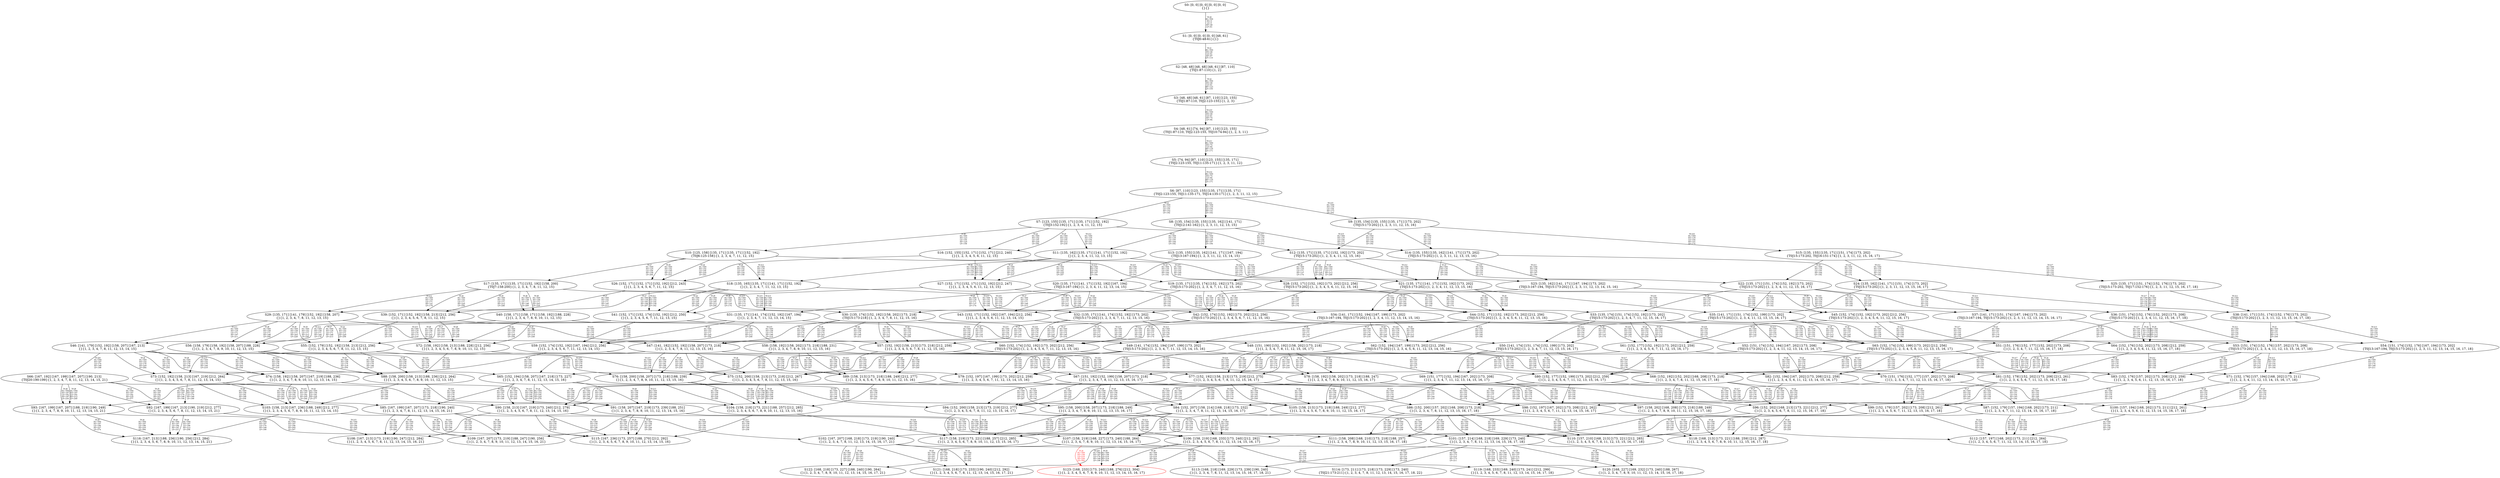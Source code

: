 digraph {
	S0[label="S0: [0, 0] [0, 0] [0, 0] [0, 0] \n{}{}"];
	S1[label="S1: [0, 0] [0, 0] [0, 0] [48, 61] \n{T0J0:48-61}{1}"];
	S2[label="S2: [48, 48] [48, 48] [48, 61] [87, 110] \n{T0J1:87-110}{1, 2}"];
	S3[label="S3: [48, 48] [48, 61] [87, 110] [123, 155] \n{T0J1:87-110, T0J2:123-155}{1, 2, 3}"];
	S4[label="S4: [48, 61] [74, 94] [87, 110] [123, 155] \n{T0J1:87-110, T0J2:123-155, T0J10:74-94}{1, 2, 3, 11}"];
	S5[label="S5: [74, 94] [87, 110] [123, 155] [135, 171] \n{T0J2:123-155, T0J11:135-171}{1, 2, 3, 11, 12}"];
	S6[label="S6: [87, 110] [123, 155] [135, 171] [135, 171] \n{T0J2:123-155, T0J11:135-171, T0J14:135-171}{1, 2, 3, 11, 12, 15}"];
	S7[label="S7: [123, 155] [135, 171] [135, 171] [152, 192] \n{T0J3:152-192}{1, 2, 3, 4, 11, 12, 15}"];
	S8[label="S8: [135, 154] [135, 155] [135, 162] [141, 171] \n{T0J12:141-162}{1, 2, 3, 11, 12, 13, 15}"];
	S9[label="S9: [135, 154] [135, 155] [135, 171] [173, 202] \n{T0J15:173-202}{1, 2, 3, 11, 12, 15, 16}"];
	S10[label="S10: [125, 158] [135, 171] [135, 171] [152, 192] \n{T0J6:125-158}{1, 2, 3, 4, 7, 11, 12, 15}"];
	S11[label="S11: [135, 162] [135, 171] [141, 171] [152, 192] \n{}{1, 2, 3, 4, 11, 12, 13, 15}"];
	S12[label="S12: [135, 171] [135, 171] [152, 192] [173, 202] \n{T0J15:173-202}{1, 2, 3, 4, 11, 12, 15, 16}"];
	S13[label="S13: [135, 155] [135, 162] [141, 171] [167, 194] \n{T0J13:167-194}{1, 2, 3, 11, 12, 13, 14, 15}"];
	S14[label="S14: [135, 155] [135, 162] [141, 171] [173, 202] \n{T0J15:173-202}{1, 2, 3, 11, 12, 13, 15, 16}"];
	S15[label="S15: [135, 155] [135, 171] [151, 174] [173, 202] \n{T0J15:173-202, T0J16:151-174}{1, 2, 3, 11, 12, 15, 16, 17}"];
	S16[label="S16: [152, 155] [152, 171] [152, 171] [212, 240] \n{}{1, 2, 3, 4, 5, 6, 11, 12, 15}"];
	S17[label="S17: [135, 171] [135, 171] [152, 192] [158, 200] \n{T0J7:158-200}{1, 2, 3, 4, 7, 8, 11, 12, 15}"];
	S18[label="S18: [135, 165] [135, 171] [141, 171] [152, 192] \n{}{1, 2, 3, 4, 7, 11, 12, 13, 15}"];
	S19[label="S19: [135, 171] [135, 174] [152, 192] [173, 202] \n{T0J15:173-202}{1, 2, 3, 4, 7, 11, 12, 15, 16}"];
	S20[label="S20: [135, 171] [141, 171] [152, 192] [167, 194] \n{T0J13:167-194}{1, 2, 3, 4, 11, 12, 13, 14, 15}"];
	S21[label="S21: [135, 171] [141, 171] [152, 192] [173, 202] \n{T0J15:173-202}{1, 2, 3, 4, 11, 12, 13, 15, 16}"];
	S22[label="S22: [135, 171] [151, 174] [152, 192] [173, 202] \n{T0J15:173-202}{1, 2, 3, 4, 11, 12, 15, 16, 17}"];
	S23[label="S23: [135, 162] [141, 171] [167, 194] [173, 202] \n{T0J13:167-194, T0J15:173-202}{1, 2, 3, 11, 12, 13, 14, 15, 16}"];
	S24[label="S24: [135, 162] [141, 171] [151, 174] [173, 202] \n{T0J15:173-202}{1, 2, 3, 11, 12, 13, 15, 16, 17}"];
	S25[label="S25: [135, 171] [151, 174] [152, 176] [173, 202] \n{T0J15:173-202, T0J17:152-176}{1, 2, 3, 11, 12, 15, 16, 17, 18}"];
	S26[label="S26: [152, 171] [152, 171] [152, 192] [212, 243] \n{}{1, 2, 3, 4, 5, 6, 7, 11, 12, 15}"];
	S27[label="S27: [152, 171] [152, 171] [152, 192] [212, 247] \n{}{1, 2, 3, 4, 5, 6, 11, 12, 13, 15}"];
	S28[label="S28: [152, 171] [152, 192] [173, 202] [212, 256] \n{T0J15:173-202}{1, 2, 3, 4, 5, 6, 11, 12, 15, 16}"];
	S29[label="S29: [135, 171] [141, 179] [152, 192] [158, 207] \n{}{1, 2, 3, 4, 7, 8, 11, 12, 13, 15}"];
	S30[label="S30: [135, 174] [152, 192] [158, 202] [173, 218] \n{T0J15:173-218}{1, 2, 3, 4, 7, 8, 11, 12, 15, 16}"];
	S31[label="S31: [135, 171] [141, 174] [152, 192] [167, 194] \n{}{1, 2, 3, 4, 7, 11, 12, 13, 14, 15}"];
	S32[label="S32: [135, 171] [141, 174] [152, 192] [173, 202] \n{T0J15:173-202}{1, 2, 3, 4, 7, 11, 12, 13, 15, 16}"];
	S33[label="S33: [135, 174] [151, 174] [152, 192] [173, 202] \n{T0J15:173-202}{1, 2, 3, 4, 7, 11, 12, 15, 16, 17}"];
	S34[label="S34: [141, 171] [152, 194] [167, 199] [173, 202] \n{T0J13:167-194, T0J15:173-202}{1, 2, 3, 4, 11, 12, 13, 14, 15, 16}"];
	S35[label="S35: [141, 171] [151, 174] [152, 199] [173, 202] \n{T0J15:173-202}{1, 2, 3, 4, 11, 12, 13, 15, 16, 17}"];
	S36[label="S36: [151, 174] [152, 176] [152, 202] [173, 208] \n{T0J15:173-202}{1, 2, 3, 4, 11, 12, 15, 16, 17, 18}"];
	S37[label="S37: [141, 171] [151, 174] [167, 194] [173, 202] \n{T0J13:167-194, T0J15:173-202}{1, 2, 3, 11, 12, 13, 14, 15, 16, 17}"];
	S38[label="S38: [141, 171] [151, 174] [152, 176] [173, 202] \n{T0J15:173-202}{1, 2, 3, 11, 12, 13, 15, 16, 17, 18}"];
	S39[label="S39: [152, 171] [152, 192] [158, 213] [212, 256] \n{}{1, 2, 3, 4, 5, 6, 7, 8, 11, 12, 15}"];
	S40[label="S40: [158, 171] [158, 171] [158, 192] [188, 228] \n{}{1, 2, 3, 4, 7, 8, 9, 10, 11, 12, 15}"];
	S41[label="S41: [152, 171] [152, 174] [152, 192] [212, 250] \n{}{1, 2, 3, 4, 5, 6, 7, 11, 12, 13, 15}"];
	S42[label="S42: [152, 174] [152, 192] [173, 202] [212, 256] \n{T0J15:173-202}{1, 2, 3, 4, 5, 6, 7, 11, 12, 15, 16}"];
	S43[label="S43: [152, 171] [152, 192] [167, 194] [212, 256] \n{}{1, 2, 3, 4, 5, 6, 11, 12, 13, 14, 15}"];
	S44[label="S44: [152, 171] [152, 192] [173, 202] [212, 256] \n{T0J15:173-202}{1, 2, 3, 4, 5, 6, 11, 12, 13, 15, 16}"];
	S45[label="S45: [152, 174] [152, 192] [173, 202] [212, 256] \n{T0J15:173-202}{1, 2, 3, 4, 5, 6, 11, 12, 15, 16, 17}"];
	S46[label="S46: [141, 179] [152, 192] [158, 207] [167, 213] \n{}{1, 2, 3, 4, 7, 8, 11, 12, 13, 14, 15}"];
	S47[label="S47: [141, 182] [152, 192] [158, 207] [173, 218] \n{}{1, 2, 3, 4, 7, 8, 11, 12, 13, 15, 16}"];
	S48[label="S48: [151, 190] [152, 192] [158, 202] [173, 218] \n{}{1, 2, 3, 4, 7, 8, 11, 12, 15, 16, 17}"];
	S49[label="S49: [141, 174] [152, 194] [167, 199] [173, 202] \n{T0J15:173-202}{1, 2, 3, 4, 7, 11, 12, 13, 14, 15, 16}"];
	S50[label="S50: [141, 174] [151, 174] [152, 199] [173, 202] \n{T0J15:173-202}{1, 2, 3, 4, 7, 11, 12, 13, 15, 16, 17}"];
	S51[label="S51: [151, 176] [152, 177] [152, 202] [173, 208] \n{}{1, 2, 3, 4, 7, 11, 12, 15, 16, 17, 18}"];
	S52[label="S52: [151, 174] [152, 194] [167, 202] [173, 208] \n{T0J15:173-202}{1, 2, 3, 4, 11, 12, 13, 14, 15, 16, 17}"];
	S53[label="S53: [151, 174] [152, 176] [157, 202] [173, 208] \n{T0J15:173-202}{1, 2, 3, 4, 11, 12, 13, 15, 16, 17, 18}"];
	S54[label="S54: [151, 174] [152, 176] [167, 194] [173, 202] \n{T0J13:167-194, T0J15:173-202}{1, 2, 3, 11, 12, 13, 14, 15, 16, 17, 18}"];
	S55[label="S55: [152, 179] [152, 192] [158, 213] [212, 256] \n{}{1, 2, 3, 4, 5, 6, 7, 8, 11, 12, 13, 15}"];
	S56[label="S56: [158, 179] [158, 192] [158, 207] [188, 228] \n{}{1, 2, 3, 4, 7, 8, 9, 10, 11, 12, 13, 15}"];
	S57[label="S57: [152, 192] [158, 213] [173, 218] [212, 259] \n{}{1, 2, 3, 4, 5, 6, 7, 8, 11, 12, 15, 16}"];
	S58[label="S58: [158, 192] [158, 202] [173, 218] [188, 231] \n{}{1, 2, 3, 4, 7, 8, 9, 10, 11, 12, 15, 16}"];
	S59[label="S59: [152, 174] [152, 192] [167, 194] [212, 256] \n{}{1, 2, 3, 4, 5, 6, 7, 11, 12, 13, 14, 15}"];
	S60[label="S60: [152, 174] [152, 192] [173, 202] [212, 256] \n{T0J15:173-202}{1, 2, 3, 4, 5, 6, 7, 11, 12, 13, 15, 16}"];
	S61[label="S61: [152, 177] [152, 192] [173, 202] [212, 259] \n{}{1, 2, 3, 4, 5, 6, 7, 11, 12, 15, 16, 17}"];
	S62[label="S62: [152, 194] [167, 199] [173, 202] [212, 256] \n{T0J15:173-202}{1, 2, 3, 4, 5, 6, 11, 12, 13, 14, 15, 16}"];
	S63[label="S63: [152, 174] [152, 199] [173, 202] [212, 256] \n{T0J15:173-202}{1, 2, 3, 4, 5, 6, 11, 12, 13, 15, 16, 17}"];
	S64[label="S64: [152, 176] [152, 202] [173, 208] [212, 259] \n{}{1, 2, 3, 4, 5, 6, 11, 12, 15, 16, 17, 18}"];
	S65[label="S65: [152, 194] [158, 207] [167, 218] [173, 227] \n{}{1, 2, 3, 4, 7, 8, 11, 12, 13, 14, 15, 16}"];
	S66[label="S66: [167, 192] [167, 199] [167, 207] [190, 213] \n{T0J20:190-199}{1, 2, 3, 4, 7, 8, 11, 12, 13, 14, 15, 21}"];
	S67[label="S67: [151, 192] [152, 199] [158, 207] [173, 218] \n{}{1, 2, 3, 4, 7, 8, 11, 12, 13, 15, 16, 17}"];
	S68[label="S68: [152, 192] [152, 202] [168, 208] [173, 218] \n{}{1, 2, 3, 4, 7, 8, 11, 12, 15, 16, 17, 18}"];
	S69[label="S69: [151, 177] [152, 194] [167, 202] [173, 208] \n{}{1, 2, 3, 4, 7, 11, 12, 13, 14, 15, 16, 17}"];
	S70[label="S70: [151, 176] [152, 177] [157, 202] [173, 208] \n{}{1, 2, 3, 4, 7, 11, 12, 13, 15, 16, 17, 18}"];
	S71[label="S71: [152, 176] [157, 194] [168, 202] [173, 211] \n{}{1, 2, 3, 4, 11, 12, 13, 14, 15, 16, 17, 18}"];
	S72[label="S72: [158, 192] [158, 213] [188, 228] [212, 256] \n{}{1, 2, 3, 4, 5, 6, 7, 8, 9, 10, 11, 12, 15}"];
	S73[label="S73: [152, 192] [158, 213] [167, 219] [212, 264] \n{}{1, 2, 3, 4, 5, 6, 7, 8, 11, 12, 13, 14, 15}"];
	S74[label="S74: [158, 192] [158, 207] [167, 219] [188, 236] \n{}{1, 2, 3, 4, 7, 8, 9, 10, 11, 12, 13, 14, 15}"];
	S75[label="S75: [152, 200] [158, 213] [173, 218] [212, 267] \n{}{1, 2, 3, 4, 5, 6, 7, 8, 11, 12, 13, 15, 16}"];
	S76[label="S76: [158, 200] [158, 207] [173, 218] [188, 239] \n{}{1, 2, 3, 4, 7, 8, 9, 10, 11, 12, 13, 15, 16}"];
	S77[label="S77: [152, 192] [158, 213] [173, 219] [212, 275] \n{}{1, 2, 3, 4, 5, 6, 7, 8, 11, 12, 15, 16, 17}"];
	S78[label="S78: [158, 192] [158, 202] [173, 218] [188, 247] \n{}{1, 2, 3, 4, 7, 8, 9, 10, 11, 12, 15, 16, 17}"];
	S79[label="S79: [152, 197] [167, 199] [173, 202] [212, 259] \n{}{1, 2, 3, 4, 5, 6, 7, 11, 12, 13, 14, 15, 16}"];
	S80[label="S80: [152, 177] [152, 199] [173, 202] [212, 259] \n{}{1, 2, 3, 4, 5, 6, 7, 11, 12, 13, 15, 16, 17}"];
	S81[label="S81: [152, 179] [152, 202] [173, 208] [212, 261] \n{}{1, 2, 3, 4, 5, 6, 7, 11, 12, 15, 16, 17, 18}"];
	S82[label="S82: [152, 194] [167, 202] [173, 208] [212, 259] \n{}{1, 2, 3, 4, 5, 6, 11, 12, 13, 14, 15, 16, 17}"];
	S83[label="S83: [152, 176] [157, 202] [173, 208] [212, 259] \n{}{1, 2, 3, 4, 5, 6, 11, 12, 13, 15, 16, 17, 18}"];
	S84[label="S84: [152, 207] [158, 214] [168, 218] [173, 232] \n{}{1, 2, 3, 4, 7, 8, 11, 12, 13, 14, 15, 16, 17}"];
	S85[label="S85: [167, 199] [167, 207] [173, 218] [190, 240] \n{}{1, 2, 3, 4, 7, 8, 11, 12, 13, 14, 15, 16, 21}"];
	S86[label="S86: [152, 200] [157, 202] [168, 208] [173, 218] \n{}{1, 2, 3, 4, 7, 8, 11, 12, 13, 15, 16, 17, 18}"];
	S87[label="S87: [152, 179] [157, 194] [168, 202] [173, 211] \n{}{1, 2, 3, 4, 7, 11, 12, 13, 14, 15, 16, 17, 18}"];
	S88[label="S88: [158, 200] [158, 213] [188, 236] [212, 264] \n{}{1, 2, 3, 4, 5, 6, 7, 8, 9, 10, 11, 12, 13, 15}"];
	S89[label="S89: [158, 213] [173, 218] [188, 249] [212, 277] \n{}{1, 2, 3, 4, 5, 6, 7, 8, 9, 10, 11, 12, 15, 16}"];
	S90[label="S90: [158, 213] [167, 219] [173, 240] [212, 279] \n{}{1, 2, 3, 4, 5, 6, 7, 8, 11, 12, 13, 14, 15, 16}"];
	S91[label="S91: [158, 207] [167, 219] [173, 239] [188, 251] \n{}{1, 2, 3, 4, 7, 8, 9, 10, 11, 12, 13, 14, 15, 16}"];
	S92[label="S92: [167, 199] [167, 213] [190, 219] [212, 277] \n{}{1, 2, 3, 4, 5, 6, 7, 8, 11, 12, 13, 14, 15, 21}"];
	S93[label="S93: [167, 199] [167, 207] [188, 219] [190, 249] \n{}{1, 2, 3, 4, 7, 8, 9, 10, 11, 12, 13, 14, 15, 21}"];
	S94[label="S94: [152, 200] [158, 213] [173, 219] [212, 277] \n{}{1, 2, 3, 4, 5, 6, 7, 8, 11, 12, 13, 15, 16, 17}"];
	S95[label="S95: [158, 200] [158, 207] [173, 218] [188, 249] \n{}{1, 2, 3, 4, 7, 8, 9, 10, 11, 12, 13, 15, 16, 17}"];
	S96[label="S96: [152, 202] [168, 213] [173, 221] [212, 277] \n{}{1, 2, 3, 4, 5, 6, 7, 8, 11, 12, 15, 16, 17, 18}"];
	S97[label="S97: [158, 202] [168, 208] [173, 218] [188, 249] \n{}{1, 2, 3, 4, 7, 8, 9, 10, 11, 12, 15, 16, 17, 18}"];
	S98[label="S98: [152, 197] [167, 202] [173, 208] [212, 262] \n{}{1, 2, 3, 4, 5, 6, 7, 11, 12, 13, 14, 15, 16, 17}"];
	S99[label="S99: [152, 179] [157, 202] [173, 208] [212, 261] \n{}{1, 2, 3, 4, 5, 6, 7, 11, 12, 13, 15, 16, 17, 18}"];
	S100[label="S100: [157, 194] [168, 202] [173, 211] [212, 261] \n{}{1, 2, 3, 4, 5, 6, 11, 12, 13, 14, 15, 16, 17, 18}"];
	S101[label="S101: [157, 214] [168, 218] [169, 229] [173, 240] \n{}{1, 2, 3, 4, 7, 8, 11, 12, 13, 14, 15, 16, 17, 18}"];
	S102[label="S102: [167, 207] [168, 218] [173, 219] [190, 240] \n{}{1, 2, 3, 4, 7, 8, 11, 12, 13, 14, 15, 16, 17, 21}"];
	S103[label="S103: [158, 213] [167, 236] [188, 249] [212, 277] \n{}{1, 2, 3, 4, 5, 6, 7, 8, 9, 10, 11, 12, 13, 14, 15}"];
	S104[label="S104: [158, 218] [173, 221] [188, 257] [212, 285] \n{}{1, 2, 3, 4, 5, 6, 7, 8, 9, 10, 11, 12, 13, 15, 16}"];
	S105[label="S105: [158, 213] [173, 219] [188, 249] [212, 277] \n{}{1, 2, 3, 4, 5, 6, 7, 8, 9, 10, 11, 12, 15, 16, 17}"];
	S106[label="S106: [158, 219] [168, 233] [173, 240] [212, 292] \n{}{1, 2, 3, 4, 5, 6, 7, 8, 11, 12, 13, 14, 15, 16, 17}"];
	S107[label="S107: [158, 219] [168, 227] [173, 240] [188, 264] \n{}{1, 2, 3, 4, 7, 8, 9, 10, 11, 12, 13, 14, 15, 16, 17}"];
	S108[label="S108: [167, 213] [173, 219] [190, 247] [212, 284] \n{}{1, 2, 3, 4, 5, 6, 7, 8, 11, 12, 13, 14, 15, 16, 21}"];
	S109[label="S109: [167, 207] [173, 219] [188, 247] [190, 256] \n{}{1, 2, 3, 4, 7, 8, 9, 10, 11, 12, 13, 14, 15, 16, 21}"];
	S110[label="S110: [157, 210] [168, 213] [173, 221] [212, 285] \n{}{1, 2, 3, 4, 5, 6, 7, 8, 11, 12, 13, 15, 16, 17, 18}"];
	S111[label="S111: [158, 208] [168, 210] [173, 218] [188, 257] \n{}{1, 2, 3, 4, 7, 8, 9, 10, 11, 12, 13, 15, 16, 17, 18}"];
	S112[label="S112: [157, 197] [168, 202] [173, 211] [212, 264] \n{}{1, 2, 3, 4, 5, 6, 7, 11, 12, 13, 14, 15, 16, 17, 18}"];
	S113[label="S113: [168, 218] [169, 229] [173, 239] [190, 240] \n{}{1, 2, 3, 4, 7, 8, 11, 12, 13, 14, 15, 16, 17, 18, 21}"];
	S114[label="S114: [173, 211] [173, 218] [173, 229] [173, 240] \n{T0J21:173-211}{1, 2, 3, 4, 7, 8, 11, 12, 13, 14, 15, 16, 17, 18, 22}"];
	S115[label="S115: [167, 236] [173, 257] [188, 270] [212, 292] \n{}{1, 2, 3, 4, 5, 6, 7, 8, 9, 10, 11, 12, 13, 14, 15, 16}"];
	S116[label="S116: [167, 213] [188, 236] [190, 256] [212, 284] \n{}{1, 2, 3, 4, 5, 6, 7, 8, 9, 10, 11, 12, 13, 14, 15, 21}"];
	S117[label="S117: [158, 219] [173, 221] [188, 257] [212, 285] \n{}{1, 2, 3, 4, 5, 6, 7, 8, 9, 10, 11, 12, 13, 15, 16, 17}"];
	S118[label="S118: [168, 213] [173, 221] [188, 259] [212, 287] \n{}{1, 2, 3, 4, 5, 6, 7, 8, 9, 10, 11, 12, 15, 16, 17, 18}"];
	S119[label="S119: [168, 233] [169, 240] [173, 241] [212, 299] \n{}{1, 2, 3, 4, 5, 6, 7, 8, 11, 12, 13, 14, 15, 16, 17, 18}"];
	S120[label="S120: [168, 227] [169, 232] [173, 240] [188, 267] \n{}{1, 2, 3, 4, 7, 8, 9, 10, 11, 12, 13, 14, 15, 16, 17, 18}"];
	S121[label="S121: [168, 218] [173, 233] [190, 240] [212, 292] \n{}{1, 2, 3, 4, 5, 6, 7, 8, 11, 12, 13, 14, 15, 16, 17, 21}"];
	S122[label="S122: [168, 218] [173, 227] [188, 240] [190, 264] \n{}{1, 2, 3, 4, 7, 8, 9, 10, 11, 12, 13, 14, 15, 16, 17, 21}"];
	S123[label="S123: [168, 233] [173, 240] [188, 276] [212, 304] \n{}{1, 2, 3, 4, 5, 6, 7, 8, 9, 10, 11, 12, 13, 14, 15, 16, 17}"];
	S0 -> S1[label="T0 J0\nDL=300\nES=0\nLS=0\nEF=48\nLF=61",fontsize=8];
	S1 -> S2[label="T0 J1\nDL=300\nES=48\nLS=61\nEF=87\nLF=110",fontsize=8];
	S2 -> S3[label="T0 J2\nDL=300\nES=48\nLS=61\nEF=123\nLF=155",fontsize=8];
	S3 -> S4[label="T0 J10\nDL=300\nES=48\nLS=61\nEF=74\nLF=94",fontsize=8];
	S4 -> S5[label="T0 J11\nDL=300\nES=74\nLS=94\nEF=135\nLF=171",fontsize=8];
	S5 -> S6[label="T0 J14\nDL=300\nES=74\nLS=94\nEF=135\nLF=171",fontsize=8];
	S6 -> S7[label="T0 J3\nDL=300\nES=123\nLS=155\nEF=152\nLF=192",fontsize=8];
	S6 -> S8[label="T0 J12\nDL=300\nES=135\nLS=154\nEF=141\nLF=162",fontsize=8];
	S6 -> S9[label="T0 J15\nDL=300\nES=135\nLS=154\nEF=173\nLF=202",fontsize=8];
	S7 -> S16[label="T0 J4\nDL=300\nES=152\nLS=155\nEF=220\nLF=240",fontsize=8];
	S7 -> S16[label="T0 J5\nDL=300\nES=152\nLS=155\nEF=212\nLF=230",fontsize=8];
	S7 -> S10[label="T0 J6\nDL=300\nES=123\nLS=155\nEF=125\nLF=158",fontsize=8];
	S7 -> S11[label="T0 J12\nDL=300\nES=135\nLS=154\nEF=141\nLF=162",fontsize=8];
	S7 -> S12[label="T0 J15\nDL=300\nES=135\nLS=154\nEF=173\nLF=202",fontsize=8];
	S8 -> S11[label="T0 J3\nDL=300\nES=135\nLS=155\nEF=164\nLF=192",fontsize=8];
	S8 -> S13[label="T0 J13\nDL=300\nES=135\nLS=154\nEF=167\nLF=194",fontsize=8];
	S8 -> S14[label="T0 J15\nDL=300\nES=135\nLS=154\nEF=173\nLF=202",fontsize=8];
	S9 -> S12[label="T0 J3\nDL=300\nES=135\nLS=155\nEF=164\nLF=192",fontsize=8];
	S9 -> S14[label="T0 J12\nDL=300\nES=135\nLS=154\nEF=141\nLF=162",fontsize=8];
	S9 -> S15[label="T0 J16\nDL=300\nES=135\nLS=154\nEF=151\nLF=174",fontsize=8];
	S10 -> S26[label="T0 J4\nDL=300\nES=152\nLS=158\nEF=220\nLF=243",fontsize=8];
	S10 -> S26[label="T0 J5\nDL=300\nES=152\nLS=158\nEF=212\nLF=233",fontsize=8];
	S10 -> S17[label="T0 J7\nDL=300\nES=125\nLS=158\nEF=158\nLF=200",fontsize=8];
	S10 -> S18[label="T0 J12\nDL=300\nES=135\nLS=154\nEF=141\nLF=162",fontsize=8];
	S10 -> S19[label="T0 J15\nDL=300\nES=135\nLS=154\nEF=173\nLF=202",fontsize=8];
	S11 -> S27[label="T0 J4\nDL=300\nES=152\nLS=162\nEF=220\nLF=247",fontsize=8];
	S11 -> S27[label="T0 J5\nDL=300\nES=152\nLS=162\nEF=212\nLF=237",fontsize=8];
	S11 -> S18[label="T0 J6\nDL=300\nES=135\nLS=162\nEF=137\nLF=165",fontsize=8];
	S11 -> S20[label="T0 J13\nDL=300\nES=135\nLS=154\nEF=167\nLF=194",fontsize=8];
	S11 -> S21[label="T0 J15\nDL=300\nES=135\nLS=154\nEF=173\nLF=202",fontsize=8];
	S12 -> S28[label="T0 J4\nDL=300\nES=152\nLS=171\nEF=220\nLF=256",fontsize=8];
	S12 -> S28[label="T0 J5\nDL=300\nES=152\nLS=171\nEF=212\nLF=246",fontsize=8];
	S12 -> S19[label="T0 J6\nDL=300\nES=135\nLS=171\nEF=137\nLF=174",fontsize=8];
	S12 -> S21[label="T0 J12\nDL=300\nES=135\nLS=154\nEF=141\nLF=162",fontsize=8];
	S12 -> S22[label="T0 J16\nDL=300\nES=135\nLS=154\nEF=151\nLF=174",fontsize=8];
	S13 -> S20[label="T0 J3\nDL=300\nES=135\nLS=155\nEF=164\nLF=192",fontsize=8];
	S13 -> S23[label="T0 J15\nDL=300\nES=135\nLS=154\nEF=173\nLF=202",fontsize=8];
	S14 -> S21[label="T0 J3\nDL=300\nES=135\nLS=155\nEF=164\nLF=192",fontsize=8];
	S14 -> S23[label="T0 J13\nDL=300\nES=135\nLS=154\nEF=167\nLF=194",fontsize=8];
	S14 -> S24[label="T0 J16\nDL=300\nES=135\nLS=154\nEF=151\nLF=174",fontsize=8];
	S15 -> S22[label="T0 J3\nDL=300\nES=135\nLS=155\nEF=164\nLF=192",fontsize=8];
	S15 -> S24[label="T0 J12\nDL=300\nES=135\nLS=154\nEF=141\nLF=162",fontsize=8];
	S15 -> S25[label="T0 J17\nDL=300\nES=135\nLS=154\nEF=152\nLF=176",fontsize=8];
	S16 -> S26[label="T0 J6\nDL=300\nES=152\nLS=155\nEF=154\nLF=158",fontsize=8];
	S16 -> S27[label="T0 J12\nDL=300\nES=152\nLS=154\nEF=158\nLF=162",fontsize=8];
	S16 -> S28[label="T0 J15\nDL=300\nES=152\nLS=154\nEF=190\nLF=202",fontsize=8];
	S17 -> S39[label="T0 J4\nDL=300\nES=152\nLS=171\nEF=220\nLF=256",fontsize=8];
	S17 -> S39[label="T0 J5\nDL=300\nES=152\nLS=171\nEF=212\nLF=246",fontsize=8];
	S17 -> S40[label="T0 J8\nDL=300\nES=158\nLS=171\nEF=188\nLF=209",fontsize=8];
	S17 -> S40[label="T0 J9\nDL=300\nES=158\nLS=171\nEF=203\nLF=228",fontsize=8];
	S17 -> S29[label="T0 J12\nDL=300\nES=135\nLS=171\nEF=141\nLF=179",fontsize=8];
	S17 -> S30[label="T0 J15\nDL=300\nES=135\nLS=170\nEF=173\nLF=218",fontsize=8];
	S18 -> S41[label="T0 J4\nDL=300\nES=152\nLS=165\nEF=220\nLF=250",fontsize=8];
	S18 -> S41[label="T0 J5\nDL=300\nES=152\nLS=165\nEF=212\nLF=240",fontsize=8];
	S18 -> S29[label="T0 J7\nDL=300\nES=135\nLS=165\nEF=168\nLF=207",fontsize=8];
	S18 -> S31[label="T0 J13\nDL=300\nES=135\nLS=154\nEF=167\nLF=194",fontsize=8];
	S18 -> S32[label="T0 J15\nDL=300\nES=135\nLS=154\nEF=173\nLF=202",fontsize=8];
	S19 -> S42[label="T0 J4\nDL=300\nES=152\nLS=171\nEF=220\nLF=256",fontsize=8];
	S19 -> S42[label="T0 J5\nDL=300\nES=152\nLS=171\nEF=212\nLF=246",fontsize=8];
	S19 -> S30[label="T0 J7\nDL=300\nES=135\nLS=171\nEF=168\nLF=213",fontsize=8];
	S19 -> S32[label="T0 J12\nDL=300\nES=135\nLS=154\nEF=141\nLF=162",fontsize=8];
	S19 -> S33[label="T0 J16\nDL=300\nES=135\nLS=154\nEF=151\nLF=174",fontsize=8];
	S20 -> S43[label="T0 J4\nDL=300\nES=152\nLS=171\nEF=220\nLF=256",fontsize=8];
	S20 -> S43[label="T0 J5\nDL=300\nES=152\nLS=171\nEF=212\nLF=246",fontsize=8];
	S20 -> S31[label="T0 J6\nDL=300\nES=135\nLS=171\nEF=137\nLF=174",fontsize=8];
	S20 -> S34[label="T0 J15\nDL=300\nES=135\nLS=154\nEF=173\nLF=202",fontsize=8];
	S21 -> S44[label="T0 J4\nDL=300\nES=152\nLS=171\nEF=220\nLF=256",fontsize=8];
	S21 -> S44[label="T0 J5\nDL=300\nES=152\nLS=171\nEF=212\nLF=246",fontsize=8];
	S21 -> S32[label="T0 J6\nDL=300\nES=135\nLS=171\nEF=137\nLF=174",fontsize=8];
	S21 -> S34[label="T0 J13\nDL=300\nES=135\nLS=154\nEF=167\nLF=194",fontsize=8];
	S21 -> S35[label="T0 J16\nDL=300\nES=135\nLS=154\nEF=151\nLF=174",fontsize=8];
	S22 -> S45[label="T0 J4\nDL=300\nES=152\nLS=171\nEF=220\nLF=256",fontsize=8];
	S22 -> S45[label="T0 J5\nDL=300\nES=152\nLS=171\nEF=212\nLF=246",fontsize=8];
	S22 -> S33[label="T0 J6\nDL=300\nES=135\nLS=171\nEF=137\nLF=174",fontsize=8];
	S22 -> S35[label="T0 J12\nDL=300\nES=135\nLS=154\nEF=141\nLF=162",fontsize=8];
	S22 -> S36[label="T0 J17\nDL=300\nES=135\nLS=154\nEF=152\nLF=176",fontsize=8];
	S23 -> S34[label="T0 J3\nDL=300\nES=135\nLS=162\nEF=164\nLF=199",fontsize=8];
	S23 -> S37[label="T0 J16\nDL=300\nES=135\nLS=154\nEF=151\nLF=174",fontsize=8];
	S24 -> S35[label="T0 J3\nDL=300\nES=135\nLS=162\nEF=164\nLF=199",fontsize=8];
	S24 -> S37[label="T0 J13\nDL=300\nES=135\nLS=154\nEF=167\nLF=194",fontsize=8];
	S24 -> S38[label="T0 J17\nDL=300\nES=135\nLS=154\nEF=152\nLF=176",fontsize=8];
	S25 -> S36[label="T0 J3\nDL=300\nES=135\nLS=171\nEF=164\nLF=208",fontsize=8];
	S25 -> S38[label="T0 J12\nDL=300\nES=135\nLS=154\nEF=141\nLF=162",fontsize=8];
	S26 -> S39[label="T0 J7\nDL=300\nES=152\nLS=171\nEF=185\nLF=213",fontsize=8];
	S26 -> S41[label="T0 J12\nDL=300\nES=152\nLS=154\nEF=158\nLF=162",fontsize=8];
	S26 -> S42[label="T0 J15\nDL=300\nES=152\nLS=154\nEF=190\nLF=202",fontsize=8];
	S27 -> S41[label="T0 J6\nDL=300\nES=152\nLS=171\nEF=154\nLF=174",fontsize=8];
	S27 -> S43[label="T0 J13\nDL=300\nES=152\nLS=154\nEF=184\nLF=194",fontsize=8];
	S27 -> S44[label="T0 J15\nDL=300\nES=152\nLS=154\nEF=190\nLF=202",fontsize=8];
	S28 -> S42[label="T0 J6\nDL=300\nES=152\nLS=171\nEF=154\nLF=174",fontsize=8];
	S28 -> S44[label="T0 J12\nDL=300\nES=152\nLS=154\nEF=158\nLF=162",fontsize=8];
	S28 -> S45[label="T0 J16\nDL=300\nES=152\nLS=154\nEF=168\nLF=174",fontsize=8];
	S29 -> S55[label="T0 J4\nDL=300\nES=152\nLS=171\nEF=220\nLF=256",fontsize=8];
	S29 -> S55[label="T0 J5\nDL=300\nES=152\nLS=171\nEF=212\nLF=246",fontsize=8];
	S29 -> S56[label="T0 J8\nDL=300\nES=158\nLS=171\nEF=188\nLF=209",fontsize=8];
	S29 -> S56[label="T0 J9\nDL=300\nES=158\nLS=171\nEF=203\nLF=228",fontsize=8];
	S29 -> S46[label="T0 J13\nDL=300\nES=135\nLS=171\nEF=167\nLF=211",fontsize=8];
	S29 -> S47[label="T0 J15\nDL=300\nES=135\nLS=170\nEF=173\nLF=218",fontsize=8];
	S30 -> S57[label="T0 J4\nDL=300\nES=152\nLS=174\nEF=220\nLF=259",fontsize=8];
	S30 -> S57[label="T0 J5\nDL=300\nES=152\nLS=174\nEF=212\nLF=249",fontsize=8];
	S30 -> S58[label="T0 J8\nDL=300\nES=158\nLS=174\nEF=188\nLF=212",fontsize=8];
	S30 -> S58[label="T0 J9\nDL=300\nES=158\nLS=174\nEF=203\nLF=231",fontsize=8];
	S30 -> S47[label="T0 J12\nDL=300\nES=135\nLS=174\nEF=141\nLF=182",fontsize=8];
	S30 -> S48[label="T0 J16\nDL=300\nES=135\nLS=170\nEF=151\nLF=190",fontsize=8];
	S31 -> S59[label="T0 J4\nDL=300\nES=152\nLS=171\nEF=220\nLF=256",fontsize=8];
	S31 -> S59[label="T0 J5\nDL=300\nES=152\nLS=171\nEF=212\nLF=246",fontsize=8];
	S31 -> S46[label="T0 J7\nDL=300\nES=135\nLS=171\nEF=168\nLF=213",fontsize=8];
	S31 -> S49[label="T0 J15\nDL=300\nES=135\nLS=154\nEF=173\nLF=202",fontsize=8];
	S32 -> S60[label="T0 J4\nDL=300\nES=152\nLS=171\nEF=220\nLF=256",fontsize=8];
	S32 -> S60[label="T0 J5\nDL=300\nES=152\nLS=171\nEF=212\nLF=246",fontsize=8];
	S32 -> S47[label="T0 J7\nDL=300\nES=135\nLS=171\nEF=168\nLF=213",fontsize=8];
	S32 -> S49[label="T0 J13\nDL=300\nES=135\nLS=154\nEF=167\nLF=194",fontsize=8];
	S32 -> S50[label="T0 J16\nDL=300\nES=135\nLS=154\nEF=151\nLF=174",fontsize=8];
	S33 -> S61[label="T0 J4\nDL=300\nES=152\nLS=174\nEF=220\nLF=259",fontsize=8];
	S33 -> S61[label="T0 J5\nDL=300\nES=152\nLS=174\nEF=212\nLF=249",fontsize=8];
	S33 -> S48[label="T0 J7\nDL=300\nES=135\nLS=174\nEF=168\nLF=216",fontsize=8];
	S33 -> S50[label="T0 J12\nDL=300\nES=135\nLS=154\nEF=141\nLF=162",fontsize=8];
	S33 -> S51[label="T0 J17\nDL=300\nES=135\nLS=154\nEF=152\nLF=176",fontsize=8];
	S34 -> S62[label="T0 J4\nDL=300\nES=152\nLS=171\nEF=220\nLF=256",fontsize=8];
	S34 -> S62[label="T0 J5\nDL=300\nES=152\nLS=171\nEF=212\nLF=246",fontsize=8];
	S34 -> S49[label="T0 J6\nDL=300\nES=141\nLS=171\nEF=143\nLF=174",fontsize=8];
	S34 -> S52[label="T0 J16\nDL=300\nES=141\nLS=154\nEF=157\nLF=174",fontsize=8];
	S35 -> S63[label="T0 J4\nDL=300\nES=152\nLS=171\nEF=220\nLF=256",fontsize=8];
	S35 -> S63[label="T0 J5\nDL=300\nES=152\nLS=171\nEF=212\nLF=246",fontsize=8];
	S35 -> S50[label="T0 J6\nDL=300\nES=141\nLS=171\nEF=143\nLF=174",fontsize=8];
	S35 -> S52[label="T0 J13\nDL=300\nES=141\nLS=154\nEF=173\nLF=194",fontsize=8];
	S35 -> S53[label="T0 J17\nDL=300\nES=141\nLS=154\nEF=158\nLF=176",fontsize=8];
	S36 -> S64[label="T0 J4\nDL=300\nES=152\nLS=174\nEF=220\nLF=259",fontsize=8];
	S36 -> S64[label="T0 J5\nDL=300\nES=152\nLS=174\nEF=212\nLF=249",fontsize=8];
	S36 -> S51[label="T0 J6\nDL=300\nES=151\nLS=174\nEF=153\nLF=177",fontsize=8];
	S36 -> S53[label="T0 J12\nDL=300\nES=151\nLS=154\nEF=157\nLF=162",fontsize=8];
	S37 -> S52[label="T0 J3\nDL=300\nES=141\nLS=171\nEF=170\nLF=208",fontsize=8];
	S37 -> S54[label="T0 J17\nDL=300\nES=141\nLS=154\nEF=158\nLF=176",fontsize=8];
	S38 -> S53[label="T0 J3\nDL=300\nES=141\nLS=171\nEF=170\nLF=208",fontsize=8];
	S38 -> S54[label="T0 J13\nDL=300\nES=141\nLS=154\nEF=173\nLF=194",fontsize=8];
	S39 -> S72[label="T0 J8\nDL=300\nES=158\nLS=171\nEF=188\nLF=209",fontsize=8];
	S39 -> S72[label="T0 J9\nDL=300\nES=158\nLS=171\nEF=203\nLF=228",fontsize=8];
	S39 -> S55[label="T0 J12\nDL=300\nES=152\nLS=171\nEF=158\nLF=179",fontsize=8];
	S39 -> S57[label="T0 J15\nDL=300\nES=152\nLS=170\nEF=190\nLF=218",fontsize=8];
	S40 -> S72[label="T0 J4\nDL=300\nES=158\nLS=171\nEF=226\nLF=256",fontsize=8];
	S40 -> S72[label="T0 J5\nDL=300\nES=158\nLS=171\nEF=218\nLF=246",fontsize=8];
	S40 -> S56[label="T0 J12\nDL=300\nES=158\nLS=171\nEF=164\nLF=179",fontsize=8];
	S40 -> S58[label="T0 J15\nDL=300\nES=158\nLS=170\nEF=196\nLF=218",fontsize=8];
	S41 -> S55[label="T0 J7\nDL=300\nES=152\nLS=171\nEF=185\nLF=213",fontsize=8];
	S41 -> S59[label="T0 J13\nDL=300\nES=152\nLS=154\nEF=184\nLF=194",fontsize=8];
	S41 -> S60[label="T0 J15\nDL=300\nES=152\nLS=154\nEF=190\nLF=202",fontsize=8];
	S42 -> S57[label="T0 J7\nDL=300\nES=152\nLS=174\nEF=185\nLF=216",fontsize=8];
	S42 -> S60[label="T0 J12\nDL=300\nES=152\nLS=154\nEF=158\nLF=162",fontsize=8];
	S42 -> S61[label="T0 J16\nDL=300\nES=152\nLS=154\nEF=168\nLF=174",fontsize=8];
	S43 -> S59[label="T0 J6\nDL=300\nES=152\nLS=171\nEF=154\nLF=174",fontsize=8];
	S43 -> S62[label="T0 J15\nDL=300\nES=152\nLS=154\nEF=190\nLF=202",fontsize=8];
	S44 -> S60[label="T0 J6\nDL=300\nES=152\nLS=171\nEF=154\nLF=174",fontsize=8];
	S44 -> S62[label="T0 J13\nDL=300\nES=152\nLS=154\nEF=184\nLF=194",fontsize=8];
	S44 -> S63[label="T0 J16\nDL=300\nES=152\nLS=154\nEF=168\nLF=174",fontsize=8];
	S45 -> S61[label="T0 J6\nDL=300\nES=152\nLS=174\nEF=154\nLF=177",fontsize=8];
	S45 -> S63[label="T0 J12\nDL=300\nES=152\nLS=154\nEF=158\nLF=162",fontsize=8];
	S45 -> S64[label="T0 J17\nDL=300\nES=152\nLS=154\nEF=169\nLF=176",fontsize=8];
	S46 -> S73[label="T0 J4\nDL=300\nES=152\nLS=179\nEF=220\nLF=264",fontsize=8];
	S46 -> S73[label="T0 J5\nDL=300\nES=152\nLS=179\nEF=212\nLF=254",fontsize=8];
	S46 -> S74[label="T0 J8\nDL=300\nES=158\nLS=179\nEF=188\nLF=217",fontsize=8];
	S46 -> S74[label="T0 J9\nDL=300\nES=158\nLS=179\nEF=203\nLF=236",fontsize=8];
	S46 -> S65[label="T0 J15\nDL=300\nES=141\nLS=179\nEF=179\nLF=227",fontsize=8];
	S46 -> S66[label="T0 J20\nDL=300\nES=167\nLS=170\nEF=190\nLF=199",fontsize=8];
	S47 -> S75[label="T0 J4\nDL=300\nES=152\nLS=182\nEF=220\nLF=267",fontsize=8];
	S47 -> S75[label="T0 J5\nDL=300\nES=152\nLS=182\nEF=212\nLF=257",fontsize=8];
	S47 -> S76[label="T0 J8\nDL=300\nES=158\nLS=182\nEF=188\nLF=220",fontsize=8];
	S47 -> S76[label="T0 J9\nDL=300\nES=158\nLS=182\nEF=203\nLF=239",fontsize=8];
	S47 -> S65[label="T0 J13\nDL=300\nES=141\nLS=182\nEF=173\nLF=222",fontsize=8];
	S47 -> S67[label="T0 J16\nDL=300\nES=141\nLS=170\nEF=157\nLF=190",fontsize=8];
	S48 -> S77[label="T0 J4\nDL=300\nES=152\nLS=190\nEF=220\nLF=275",fontsize=8];
	S48 -> S77[label="T0 J5\nDL=300\nES=152\nLS=190\nEF=212\nLF=265",fontsize=8];
	S48 -> S78[label="T0 J8\nDL=300\nES=158\nLS=190\nEF=188\nLF=228",fontsize=8];
	S48 -> S78[label="T0 J9\nDL=300\nES=158\nLS=190\nEF=203\nLF=247",fontsize=8];
	S48 -> S67[label="T0 J12\nDL=300\nES=151\nLS=190\nEF=157\nLF=198",fontsize=8];
	S48 -> S68[label="T0 J17\nDL=300\nES=151\nLS=170\nEF=168\nLF=192",fontsize=8];
	S49 -> S79[label="T0 J4\nDL=300\nES=152\nLS=174\nEF=220\nLF=259",fontsize=8];
	S49 -> S79[label="T0 J5\nDL=300\nES=152\nLS=174\nEF=212\nLF=249",fontsize=8];
	S49 -> S65[label="T0 J7\nDL=300\nES=141\nLS=174\nEF=174\nLF=216",fontsize=8];
	S49 -> S69[label="T0 J16\nDL=300\nES=141\nLS=154\nEF=157\nLF=174",fontsize=8];
	S50 -> S80[label="T0 J4\nDL=300\nES=152\nLS=174\nEF=220\nLF=259",fontsize=8];
	S50 -> S80[label="T0 J5\nDL=300\nES=152\nLS=174\nEF=212\nLF=249",fontsize=8];
	S50 -> S67[label="T0 J7\nDL=300\nES=141\nLS=174\nEF=174\nLF=216",fontsize=8];
	S50 -> S69[label="T0 J13\nDL=300\nES=141\nLS=154\nEF=173\nLF=194",fontsize=8];
	S50 -> S70[label="T0 J17\nDL=300\nES=141\nLS=154\nEF=158\nLF=176",fontsize=8];
	S51 -> S81[label="T0 J4\nDL=300\nES=152\nLS=176\nEF=220\nLF=261",fontsize=8];
	S51 -> S81[label="T0 J5\nDL=300\nES=152\nLS=176\nEF=212\nLF=251",fontsize=8];
	S51 -> S68[label="T0 J7\nDL=300\nES=151\nLS=176\nEF=184\nLF=218",fontsize=8];
	S51 -> S70[label="T0 J12\nDL=300\nES=151\nLS=154\nEF=157\nLF=162",fontsize=8];
	S52 -> S82[label="T0 J4\nDL=300\nES=152\nLS=174\nEF=220\nLF=259",fontsize=8];
	S52 -> S82[label="T0 J5\nDL=300\nES=152\nLS=174\nEF=212\nLF=249",fontsize=8];
	S52 -> S69[label="T0 J6\nDL=300\nES=151\nLS=174\nEF=153\nLF=177",fontsize=8];
	S52 -> S71[label="T0 J17\nDL=300\nES=151\nLS=154\nEF=168\nLF=176",fontsize=8];
	S53 -> S83[label="T0 J4\nDL=300\nES=152\nLS=174\nEF=220\nLF=259",fontsize=8];
	S53 -> S83[label="T0 J5\nDL=300\nES=152\nLS=174\nEF=212\nLF=249",fontsize=8];
	S53 -> S70[label="T0 J6\nDL=300\nES=151\nLS=174\nEF=153\nLF=177",fontsize=8];
	S53 -> S71[label="T0 J13\nDL=300\nES=151\nLS=154\nEF=183\nLF=194",fontsize=8];
	S54 -> S71[label="T0 J3\nDL=300\nES=151\nLS=174\nEF=180\nLF=211",fontsize=8];
	S55 -> S88[label="T0 J8\nDL=300\nES=158\nLS=179\nEF=188\nLF=217",fontsize=8];
	S55 -> S88[label="T0 J9\nDL=300\nES=158\nLS=179\nEF=203\nLF=236",fontsize=8];
	S55 -> S73[label="T0 J13\nDL=300\nES=152\nLS=179\nEF=184\nLF=219",fontsize=8];
	S55 -> S75[label="T0 J15\nDL=300\nES=152\nLS=170\nEF=190\nLF=218",fontsize=8];
	S56 -> S88[label="T0 J4\nDL=300\nES=158\nLS=179\nEF=226\nLF=264",fontsize=8];
	S56 -> S88[label="T0 J5\nDL=300\nES=158\nLS=179\nEF=218\nLF=254",fontsize=8];
	S56 -> S74[label="T0 J13\nDL=300\nES=158\nLS=179\nEF=190\nLF=219",fontsize=8];
	S56 -> S76[label="T0 J15\nDL=300\nES=158\nLS=170\nEF=196\nLF=218",fontsize=8];
	S57 -> S89[label="T0 J8\nDL=300\nES=158\nLS=192\nEF=188\nLF=230",fontsize=8];
	S57 -> S89[label="T0 J9\nDL=300\nES=158\nLS=192\nEF=203\nLF=249",fontsize=8];
	S57 -> S75[label="T0 J12\nDL=300\nES=152\nLS=192\nEF=158\nLF=200",fontsize=8];
	S57 -> S77[label="T0 J16\nDL=300\nES=152\nLS=170\nEF=168\nLF=190",fontsize=8];
	S58 -> S89[label="T0 J4\nDL=300\nES=158\nLS=192\nEF=226\nLF=277",fontsize=8];
	S58 -> S89[label="T0 J5\nDL=300\nES=158\nLS=192\nEF=218\nLF=267",fontsize=8];
	S58 -> S76[label="T0 J12\nDL=300\nES=158\nLS=192\nEF=164\nLF=200",fontsize=8];
	S58 -> S78[label="T0 J16\nDL=300\nES=158\nLS=170\nEF=174\nLF=190",fontsize=8];
	S59 -> S73[label="T0 J7\nDL=300\nES=152\nLS=174\nEF=185\nLF=216",fontsize=8];
	S59 -> S79[label="T0 J15\nDL=300\nES=152\nLS=154\nEF=190\nLF=202",fontsize=8];
	S60 -> S75[label="T0 J7\nDL=300\nES=152\nLS=174\nEF=185\nLF=216",fontsize=8];
	S60 -> S79[label="T0 J13\nDL=300\nES=152\nLS=154\nEF=184\nLF=194",fontsize=8];
	S60 -> S80[label="T0 J16\nDL=300\nES=152\nLS=154\nEF=168\nLF=174",fontsize=8];
	S61 -> S77[label="T0 J7\nDL=300\nES=152\nLS=177\nEF=185\nLF=219",fontsize=8];
	S61 -> S80[label="T0 J12\nDL=300\nES=152\nLS=154\nEF=158\nLF=162",fontsize=8];
	S61 -> S81[label="T0 J17\nDL=300\nES=152\nLS=154\nEF=169\nLF=176",fontsize=8];
	S62 -> S79[label="T0 J6\nDL=300\nES=152\nLS=194\nEF=154\nLF=197",fontsize=8];
	S62 -> S82[label="T0 J16\nDL=300\nES=152\nLS=154\nEF=168\nLF=174",fontsize=8];
	S63 -> S80[label="T0 J6\nDL=300\nES=152\nLS=174\nEF=154\nLF=177",fontsize=8];
	S63 -> S82[label="T0 J13\nDL=300\nES=152\nLS=154\nEF=184\nLF=194",fontsize=8];
	S63 -> S83[label="T0 J17\nDL=300\nES=152\nLS=154\nEF=169\nLF=176",fontsize=8];
	S64 -> S81[label="T0 J6\nDL=300\nES=152\nLS=176\nEF=154\nLF=179",fontsize=8];
	S64 -> S83[label="T0 J12\nDL=300\nES=152\nLS=154\nEF=158\nLF=162",fontsize=8];
	S65 -> S90[label="T0 J4\nDL=300\nES=152\nLS=194\nEF=220\nLF=279",fontsize=8];
	S65 -> S90[label="T0 J5\nDL=300\nES=152\nLS=194\nEF=212\nLF=269",fontsize=8];
	S65 -> S91[label="T0 J8\nDL=300\nES=158\nLS=194\nEF=188\nLF=232",fontsize=8];
	S65 -> S91[label="T0 J9\nDL=300\nES=158\nLS=194\nEF=203\nLF=251",fontsize=8];
	S65 -> S84[label="T0 J16\nDL=300\nES=152\nLS=194\nEF=168\nLF=214",fontsize=8];
	S65 -> S85[label="T0 J20\nDL=300\nES=167\nLS=170\nEF=190\nLF=199",fontsize=8];
	S66 -> S92[label="T0 J4\nDL=300\nES=167\nLS=192\nEF=235\nLF=277",fontsize=8];
	S66 -> S92[label="T0 J5\nDL=300\nES=167\nLS=192\nEF=227\nLF=267",fontsize=8];
	S66 -> S93[label="T0 J8\nDL=300\nES=167\nLS=192\nEF=197\nLF=230",fontsize=8];
	S66 -> S93[label="T0 J9\nDL=300\nES=167\nLS=192\nEF=212\nLF=249",fontsize=8];
	S66 -> S85[label="T0 J15\nDL=300\nES=167\nLS=192\nEF=205\nLF=240",fontsize=8];
	S67 -> S94[label="T0 J4\nDL=300\nES=152\nLS=192\nEF=220\nLF=277",fontsize=8];
	S67 -> S94[label="T0 J5\nDL=300\nES=152\nLS=192\nEF=212\nLF=267",fontsize=8];
	S67 -> S95[label="T0 J8\nDL=300\nES=158\nLS=192\nEF=188\nLF=230",fontsize=8];
	S67 -> S95[label="T0 J9\nDL=300\nES=158\nLS=192\nEF=203\nLF=249",fontsize=8];
	S67 -> S84[label="T0 J13\nDL=300\nES=151\nLS=192\nEF=183\nLF=232",fontsize=8];
	S67 -> S86[label="T0 J17\nDL=300\nES=151\nLS=170\nEF=168\nLF=192",fontsize=8];
	S68 -> S96[label="T0 J4\nDL=300\nES=152\nLS=192\nEF=220\nLF=277",fontsize=8];
	S68 -> S96[label="T0 J5\nDL=300\nES=152\nLS=192\nEF=212\nLF=267",fontsize=8];
	S68 -> S97[label="T0 J8\nDL=300\nES=158\nLS=192\nEF=188\nLF=230",fontsize=8];
	S68 -> S97[label="T0 J9\nDL=300\nES=158\nLS=192\nEF=203\nLF=249",fontsize=8];
	S68 -> S86[label="T0 J12\nDL=300\nES=152\nLS=192\nEF=158\nLF=200",fontsize=8];
	S69 -> S98[label="T0 J4\nDL=300\nES=152\nLS=177\nEF=220\nLF=262",fontsize=8];
	S69 -> S98[label="T0 J5\nDL=300\nES=152\nLS=177\nEF=212\nLF=252",fontsize=8];
	S69 -> S84[label="T0 J7\nDL=300\nES=151\nLS=177\nEF=184\nLF=219",fontsize=8];
	S69 -> S87[label="T0 J17\nDL=300\nES=151\nLS=154\nEF=168\nLF=176",fontsize=8];
	S70 -> S99[label="T0 J4\nDL=300\nES=152\nLS=176\nEF=220\nLF=261",fontsize=8];
	S70 -> S99[label="T0 J5\nDL=300\nES=152\nLS=176\nEF=212\nLF=251",fontsize=8];
	S70 -> S86[label="T0 J7\nDL=300\nES=151\nLS=176\nEF=184\nLF=218",fontsize=8];
	S70 -> S87[label="T0 J13\nDL=300\nES=151\nLS=154\nEF=183\nLF=194",fontsize=8];
	S71 -> S100[label="T0 J4\nDL=300\nES=152\nLS=176\nEF=220\nLF=261",fontsize=8];
	S71 -> S100[label="T0 J5\nDL=300\nES=152\nLS=176\nEF=212\nLF=251",fontsize=8];
	S71 -> S87[label="T0 J6\nDL=300\nES=152\nLS=176\nEF=154\nLF=179",fontsize=8];
	S72 -> S88[label="T0 J12\nDL=300\nES=158\nLS=192\nEF=164\nLF=200",fontsize=8];
	S72 -> S89[label="T0 J15\nDL=300\nES=158\nLS=170\nEF=196\nLF=218",fontsize=8];
	S73 -> S103[label="T0 J8\nDL=300\nES=158\nLS=192\nEF=188\nLF=230",fontsize=8];
	S73 -> S103[label="T0 J9\nDL=300\nES=158\nLS=192\nEF=203\nLF=249",fontsize=8];
	S73 -> S90[label="T0 J15\nDL=300\nES=152\nLS=192\nEF=190\nLF=240",fontsize=8];
	S73 -> S92[label="T0 J20\nDL=300\nES=167\nLS=170\nEF=190\nLF=199",fontsize=8];
	S74 -> S103[label="T0 J4\nDL=300\nES=158\nLS=192\nEF=226\nLF=277",fontsize=8];
	S74 -> S103[label="T0 J5\nDL=300\nES=158\nLS=192\nEF=218\nLF=267",fontsize=8];
	S74 -> S91[label="T0 J15\nDL=300\nES=158\nLS=192\nEF=196\nLF=240",fontsize=8];
	S74 -> S93[label="T0 J20\nDL=300\nES=167\nLS=170\nEF=190\nLF=199",fontsize=8];
	S75 -> S104[label="T0 J8\nDL=300\nES=158\nLS=200\nEF=188\nLF=238",fontsize=8];
	S75 -> S104[label="T0 J9\nDL=300\nES=158\nLS=200\nEF=203\nLF=257",fontsize=8];
	S75 -> S90[label="T0 J13\nDL=300\nES=152\nLS=200\nEF=184\nLF=240",fontsize=8];
	S75 -> S94[label="T0 J16\nDL=300\nES=152\nLS=170\nEF=168\nLF=190",fontsize=8];
	S76 -> S104[label="T0 J4\nDL=300\nES=158\nLS=200\nEF=226\nLF=285",fontsize=8];
	S76 -> S104[label="T0 J5\nDL=300\nES=158\nLS=200\nEF=218\nLF=275",fontsize=8];
	S76 -> S91[label="T0 J13\nDL=300\nES=158\nLS=200\nEF=190\nLF=240",fontsize=8];
	S76 -> S95[label="T0 J16\nDL=300\nES=158\nLS=170\nEF=174\nLF=190",fontsize=8];
	S77 -> S105[label="T0 J8\nDL=300\nES=158\nLS=192\nEF=188\nLF=230",fontsize=8];
	S77 -> S105[label="T0 J9\nDL=300\nES=158\nLS=192\nEF=203\nLF=249",fontsize=8];
	S77 -> S94[label="T0 J12\nDL=300\nES=152\nLS=192\nEF=158\nLF=200",fontsize=8];
	S77 -> S96[label="T0 J17\nDL=300\nES=152\nLS=170\nEF=169\nLF=192",fontsize=8];
	S78 -> S105[label="T0 J4\nDL=300\nES=158\nLS=192\nEF=226\nLF=277",fontsize=8];
	S78 -> S105[label="T0 J5\nDL=300\nES=158\nLS=192\nEF=218\nLF=267",fontsize=8];
	S78 -> S95[label="T0 J12\nDL=300\nES=158\nLS=192\nEF=164\nLF=200",fontsize=8];
	S78 -> S97[label="T0 J17\nDL=300\nES=158\nLS=170\nEF=175\nLF=192",fontsize=8];
	S79 -> S90[label="T0 J7\nDL=300\nES=152\nLS=197\nEF=185\nLF=239",fontsize=8];
	S79 -> S98[label="T0 J16\nDL=300\nES=152\nLS=154\nEF=168\nLF=174",fontsize=8];
	S80 -> S94[label="T0 J7\nDL=300\nES=152\nLS=177\nEF=185\nLF=219",fontsize=8];
	S80 -> S98[label="T0 J13\nDL=300\nES=152\nLS=154\nEF=184\nLF=194",fontsize=8];
	S80 -> S99[label="T0 J17\nDL=300\nES=152\nLS=154\nEF=169\nLF=176",fontsize=8];
	S81 -> S96[label="T0 J7\nDL=300\nES=152\nLS=179\nEF=185\nLF=221",fontsize=8];
	S81 -> S99[label="T0 J12\nDL=300\nES=152\nLS=154\nEF=158\nLF=162",fontsize=8];
	S82 -> S98[label="T0 J6\nDL=300\nES=152\nLS=194\nEF=154\nLF=197",fontsize=8];
	S82 -> S100[label="T0 J17\nDL=300\nES=152\nLS=154\nEF=169\nLF=176",fontsize=8];
	S83 -> S99[label="T0 J6\nDL=300\nES=152\nLS=176\nEF=154\nLF=179",fontsize=8];
	S83 -> S100[label="T0 J13\nDL=300\nES=152\nLS=154\nEF=184\nLF=194",fontsize=8];
	S84 -> S106[label="T0 J4\nDL=300\nES=152\nLS=207\nEF=220\nLF=292",fontsize=8];
	S84 -> S106[label="T0 J5\nDL=300\nES=152\nLS=207\nEF=212\nLF=282",fontsize=8];
	S84 -> S107[label="T0 J8\nDL=300\nES=158\nLS=207\nEF=188\nLF=245",fontsize=8];
	S84 -> S107[label="T0 J9\nDL=300\nES=158\nLS=207\nEF=203\nLF=264",fontsize=8];
	S84 -> S101[label="T0 J17\nDL=300\nES=152\nLS=207\nEF=169\nLF=229",fontsize=8];
	S84 -> S102[label="T0 J20\nDL=300\nES=167\nLS=170\nEF=190\nLF=199",fontsize=8];
	S85 -> S108[label="T0 J4\nDL=300\nES=167\nLS=199\nEF=235\nLF=284",fontsize=8];
	S85 -> S108[label="T0 J5\nDL=300\nES=167\nLS=199\nEF=227\nLF=274",fontsize=8];
	S85 -> S109[label="T0 J8\nDL=300\nES=167\nLS=199\nEF=197\nLF=237",fontsize=8];
	S85 -> S109[label="T0 J9\nDL=300\nES=167\nLS=199\nEF=212\nLF=256",fontsize=8];
	S85 -> S102[label="T0 J16\nDL=300\nES=167\nLS=199\nEF=183\nLF=219",fontsize=8];
	S86 -> S110[label="T0 J4\nDL=300\nES=152\nLS=200\nEF=220\nLF=285",fontsize=8];
	S86 -> S110[label="T0 J5\nDL=300\nES=152\nLS=200\nEF=212\nLF=275",fontsize=8];
	S86 -> S111[label="T0 J8\nDL=300\nES=158\nLS=200\nEF=188\nLF=238",fontsize=8];
	S86 -> S111[label="T0 J9\nDL=300\nES=158\nLS=200\nEF=203\nLF=257",fontsize=8];
	S86 -> S101[label="T0 J13\nDL=300\nES=152\nLS=200\nEF=184\nLF=240",fontsize=8];
	S87 -> S112[label="T0 J4\nDL=300\nES=152\nLS=179\nEF=220\nLF=264",fontsize=8];
	S87 -> S112[label="T0 J5\nDL=300\nES=152\nLS=179\nEF=212\nLF=254",fontsize=8];
	S87 -> S101[label="T0 J7\nDL=300\nES=152\nLS=179\nEF=185\nLF=221",fontsize=8];
	S88 -> S103[label="T0 J13\nDL=300\nES=158\nLS=200\nEF=190\nLF=240",fontsize=8];
	S88 -> S104[label="T0 J15\nDL=300\nES=158\nLS=170\nEF=196\nLF=218",fontsize=8];
	S89 -> S104[label="T0 J12\nDL=300\nES=158\nLS=213\nEF=164\nLF=221",fontsize=8];
	S89 -> S105[label="T0 J16\nDL=300\nES=158\nLS=170\nEF=174\nLF=190",fontsize=8];
	S90 -> S115[label="T0 J8\nDL=300\nES=158\nLS=213\nEF=188\nLF=251",fontsize=8];
	S90 -> S115[label="T0 J9\nDL=300\nES=158\nLS=213\nEF=203\nLF=270",fontsize=8];
	S90 -> S106[label="T0 J16\nDL=300\nES=158\nLS=213\nEF=174\nLF=233",fontsize=8];
	S90 -> S108[label="T0 J20\nDL=300\nES=167\nLS=170\nEF=190\nLF=199",fontsize=8];
	S91 -> S115[label="T0 J4\nDL=300\nES=158\nLS=207\nEF=226\nLF=292",fontsize=8];
	S91 -> S115[label="T0 J5\nDL=300\nES=158\nLS=207\nEF=218\nLF=282",fontsize=8];
	S91 -> S107[label="T0 J16\nDL=300\nES=158\nLS=207\nEF=174\nLF=227",fontsize=8];
	S91 -> S109[label="T0 J20\nDL=300\nES=167\nLS=170\nEF=190\nLF=199",fontsize=8];
	S92 -> S116[label="T0 J8\nDL=300\nES=167\nLS=199\nEF=197\nLF=237",fontsize=8];
	S92 -> S116[label="T0 J9\nDL=300\nES=167\nLS=199\nEF=212\nLF=256",fontsize=8];
	S92 -> S108[label="T0 J15\nDL=300\nES=167\nLS=199\nEF=205\nLF=247",fontsize=8];
	S93 -> S116[label="T0 J4\nDL=300\nES=167\nLS=199\nEF=235\nLF=284",fontsize=8];
	S93 -> S116[label="T0 J5\nDL=300\nES=167\nLS=199\nEF=227\nLF=274",fontsize=8];
	S93 -> S109[label="T0 J15\nDL=300\nES=167\nLS=199\nEF=205\nLF=247",fontsize=8];
	S94 -> S117[label="T0 J8\nDL=300\nES=158\nLS=200\nEF=188\nLF=238",fontsize=8];
	S94 -> S117[label="T0 J9\nDL=300\nES=158\nLS=200\nEF=203\nLF=257",fontsize=8];
	S94 -> S106[label="T0 J13\nDL=300\nES=152\nLS=200\nEF=184\nLF=240",fontsize=8];
	S94 -> S110[label="T0 J17\nDL=300\nES=152\nLS=170\nEF=169\nLF=192",fontsize=8];
	S95 -> S117[label="T0 J4\nDL=300\nES=158\nLS=200\nEF=226\nLF=285",fontsize=8];
	S95 -> S117[label="T0 J5\nDL=300\nES=158\nLS=200\nEF=218\nLF=275",fontsize=8];
	S95 -> S107[label="T0 J13\nDL=300\nES=158\nLS=200\nEF=190\nLF=240",fontsize=8];
	S95 -> S111[label="T0 J17\nDL=300\nES=158\nLS=170\nEF=175\nLF=192",fontsize=8];
	S96 -> S118[label="T0 J8\nDL=300\nES=158\nLS=202\nEF=188\nLF=240",fontsize=8];
	S96 -> S118[label="T0 J9\nDL=300\nES=158\nLS=202\nEF=203\nLF=259",fontsize=8];
	S96 -> S110[label="T0 J12\nDL=300\nES=152\nLS=202\nEF=158\nLF=210",fontsize=8];
	S97 -> S118[label="T0 J4\nDL=300\nES=158\nLS=202\nEF=226\nLF=287",fontsize=8];
	S97 -> S118[label="T0 J5\nDL=300\nES=158\nLS=202\nEF=218\nLF=277",fontsize=8];
	S97 -> S111[label="T0 J12\nDL=300\nES=158\nLS=202\nEF=164\nLF=210",fontsize=8];
	S98 -> S106[label="T0 J7\nDL=300\nES=152\nLS=197\nEF=185\nLF=239",fontsize=8];
	S98 -> S112[label="T0 J17\nDL=300\nES=152\nLS=154\nEF=169\nLF=176",fontsize=8];
	S99 -> S110[label="T0 J7\nDL=300\nES=152\nLS=179\nEF=185\nLF=221",fontsize=8];
	S99 -> S112[label="T0 J13\nDL=300\nES=152\nLS=154\nEF=184\nLF=194",fontsize=8];
	S100 -> S112[label="T0 J6\nDL=300\nES=157\nLS=194\nEF=159\nLF=197",fontsize=8];
	S101 -> S119[label="T0 J4\nDL=300\nES=157\nLS=214\nEF=225\nLF=299",fontsize=8];
	S101 -> S119[label="T0 J5\nDL=300\nES=157\nLS=214\nEF=217\nLF=289",fontsize=8];
	S101 -> S120[label="T0 J8\nDL=300\nES=158\nLS=210\nEF=188\nLF=248",fontsize=8];
	S101 -> S120[label="T0 J9\nDL=300\nES=158\nLS=210\nEF=203\nLF=267",fontsize=8];
	S101 -> S113[label="T0 J20\nDL=300\nES=167\nLS=210\nEF=190\nLF=239",fontsize=8];
	S101 -> S114[label="T0 J21\nDL=300\nES=173\nLS=210\nEF=173\nLF=211",fontsize=8];
	S102 -> S121[label="T0 J4\nDL=300\nES=167\nLS=207\nEF=235\nLF=292",fontsize=8];
	S102 -> S121[label="T0 J5\nDL=300\nES=167\nLS=207\nEF=227\nLF=282",fontsize=8];
	S102 -> S122[label="T0 J8\nDL=300\nES=167\nLS=207\nEF=197\nLF=245",fontsize=8];
	S102 -> S122[label="T0 J9\nDL=300\nES=167\nLS=207\nEF=212\nLF=264",fontsize=8];
	S102 -> S113[label="T0 J17\nDL=300\nES=167\nLS=207\nEF=184\nLF=229",fontsize=8];
	S103 -> S115[label="T0 J15\nDL=300\nES=158\nLS=213\nEF=196\nLF=261",fontsize=8];
	S103 -> S116[label="T0 J20\nDL=300\nES=167\nLS=170\nEF=190\nLF=199",fontsize=8];
	S104 -> S115[label="T0 J13\nDL=300\nES=158\nLS=218\nEF=190\nLF=258",fontsize=8];
	S104 -> S117[label="T0 J16\nDL=300\nES=158\nLS=170\nEF=174\nLF=190",fontsize=8];
	S105 -> S117[label="T0 J12\nDL=300\nES=158\nLS=213\nEF=164\nLF=221",fontsize=8];
	S105 -> S118[label="T0 J17\nDL=300\nES=158\nLS=170\nEF=175\nLF=192",fontsize=8];
	S106 -> S123[label="T0 J8\nDL=300\nES=158\nLS=219\nEF=188\nLF=257",fontsize=8];
	S106 -> S123[label="T0 J9\nDL=300\nES=158\nLS=219\nEF=203\nLF=276",fontsize=8];
	S106 -> S119[label="T0 J17\nDL=300\nES=158\nLS=219\nEF=175\nLF=241",fontsize=8];
	S106 -> S121[label="T0 J20\nDL=300\nES=167\nLS=170\nEF=190\nLF=199",fontsize=8];
	S107 -> S123[label="T0 J4\nDL=300\nES=158\nLS=219\nEF=226\nLF=304",color=Red,fontcolor=Red,fontsize=8];
S123[color=Red];
	S107 -> S123[label="T0 J5\nDL=300\nES=158\nLS=219\nEF=218\nLF=294",fontsize=8];
	S107 -> S120[label="T0 J17\nDL=300\nES=158\nLS=210\nEF=175\nLF=232",fontsize=8];
	S107 -> S122[label="T0 J20\nDL=300\nES=167\nLS=170\nEF=190\nLF=199",fontsize=8];
}
